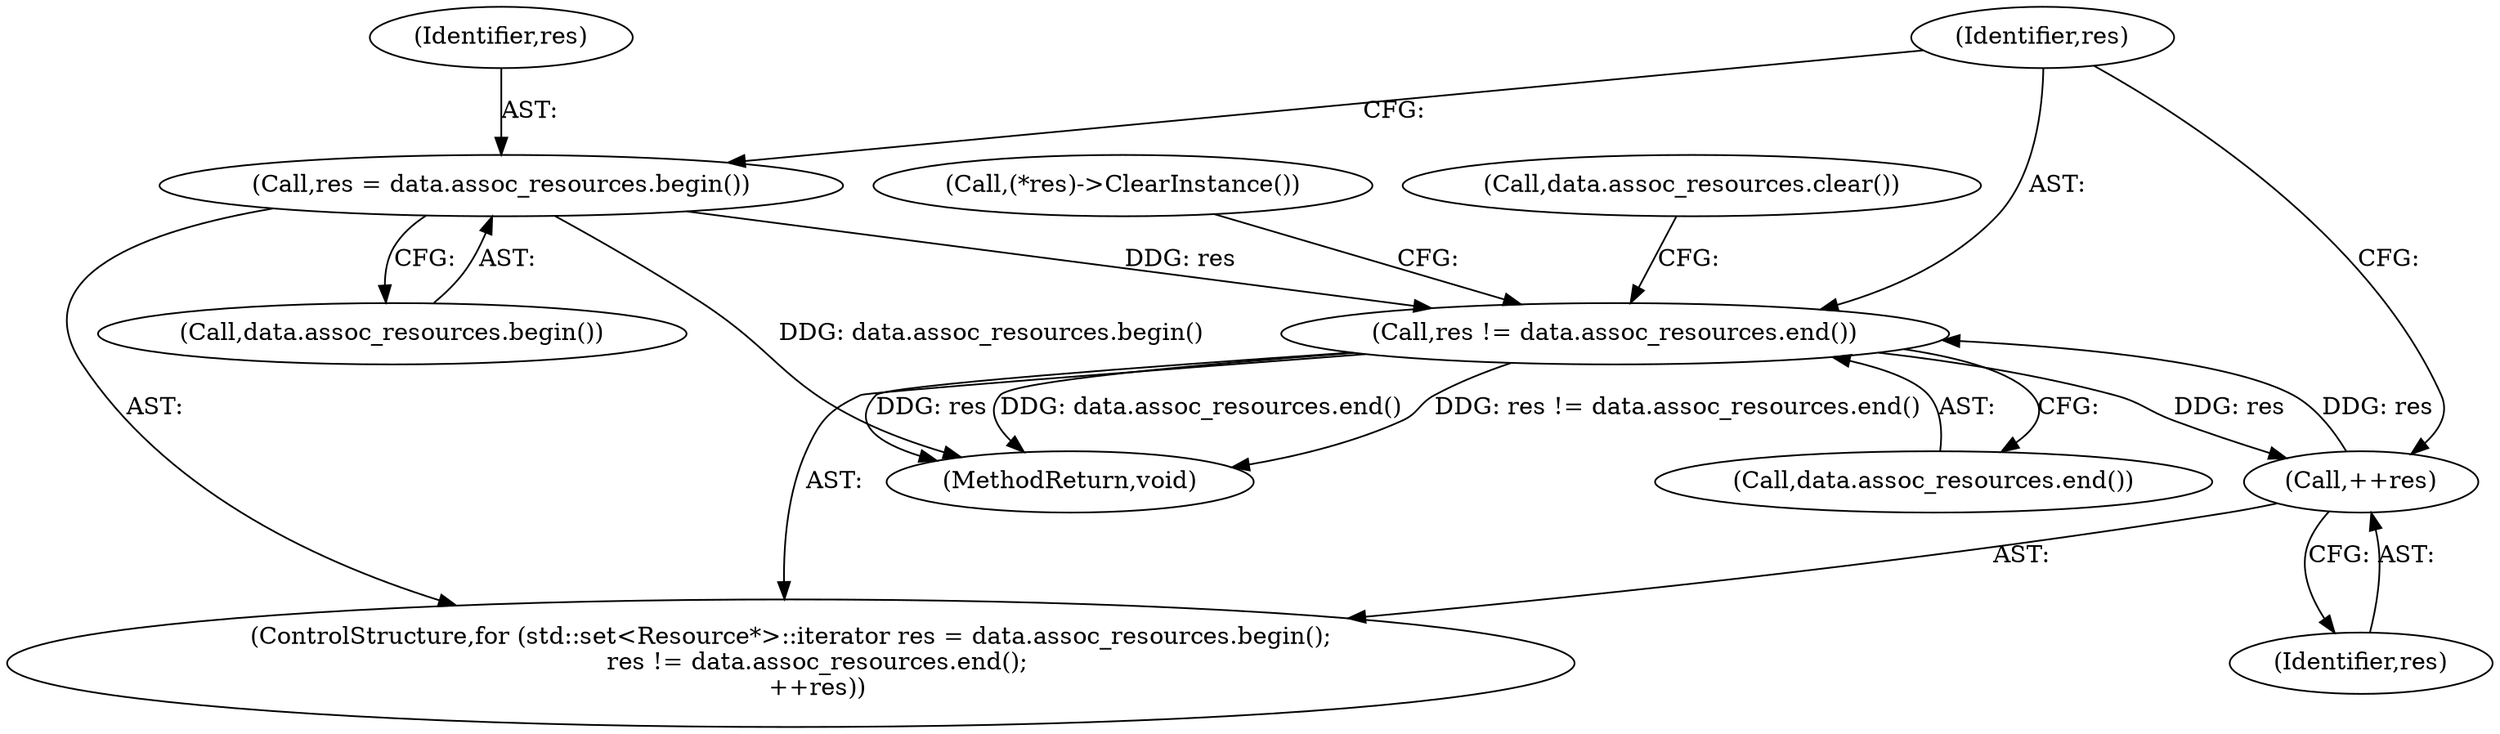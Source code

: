 digraph "0_Chrome_55ef04e135edaa9abfbf3647634b11ed57dc49e9_5@pointer" {
"1000223" [label="(Call,res != data.assoc_resources.end())"];
"1000220" [label="(Call,res = data.assoc_resources.begin())"];
"1000226" [label="(Call,++res)"];
"1000223" [label="(Call,res != data.assoc_resources.end())"];
"1000222" [label="(Call,data.assoc_resources.begin())"];
"1000226" [label="(Call,++res)"];
"1000229" [label="(Call,data.assoc_resources.clear())"];
"1000225" [label="(Call,data.assoc_resources.end())"];
"1000224" [label="(Identifier,res)"];
"1000218" [label="(ControlStructure,for (std::set<Resource*>::iterator res = data.assoc_resources.begin();\n       res != data.assoc_resources.end();\n       ++res))"];
"1000234" [label="(MethodReturn,void)"];
"1000220" [label="(Call,res = data.assoc_resources.begin())"];
"1000221" [label="(Identifier,res)"];
"1000227" [label="(Identifier,res)"];
"1000228" [label="(Call,(*res)->ClearInstance())"];
"1000223" [label="(Call,res != data.assoc_resources.end())"];
"1000223" -> "1000218"  [label="AST: "];
"1000223" -> "1000225"  [label="CFG: "];
"1000224" -> "1000223"  [label="AST: "];
"1000225" -> "1000223"  [label="AST: "];
"1000228" -> "1000223"  [label="CFG: "];
"1000229" -> "1000223"  [label="CFG: "];
"1000223" -> "1000234"  [label="DDG: data.assoc_resources.end()"];
"1000223" -> "1000234"  [label="DDG: res != data.assoc_resources.end()"];
"1000223" -> "1000234"  [label="DDG: res"];
"1000220" -> "1000223"  [label="DDG: res"];
"1000226" -> "1000223"  [label="DDG: res"];
"1000223" -> "1000226"  [label="DDG: res"];
"1000220" -> "1000218"  [label="AST: "];
"1000220" -> "1000222"  [label="CFG: "];
"1000221" -> "1000220"  [label="AST: "];
"1000222" -> "1000220"  [label="AST: "];
"1000224" -> "1000220"  [label="CFG: "];
"1000220" -> "1000234"  [label="DDG: data.assoc_resources.begin()"];
"1000226" -> "1000218"  [label="AST: "];
"1000226" -> "1000227"  [label="CFG: "];
"1000227" -> "1000226"  [label="AST: "];
"1000224" -> "1000226"  [label="CFG: "];
}
